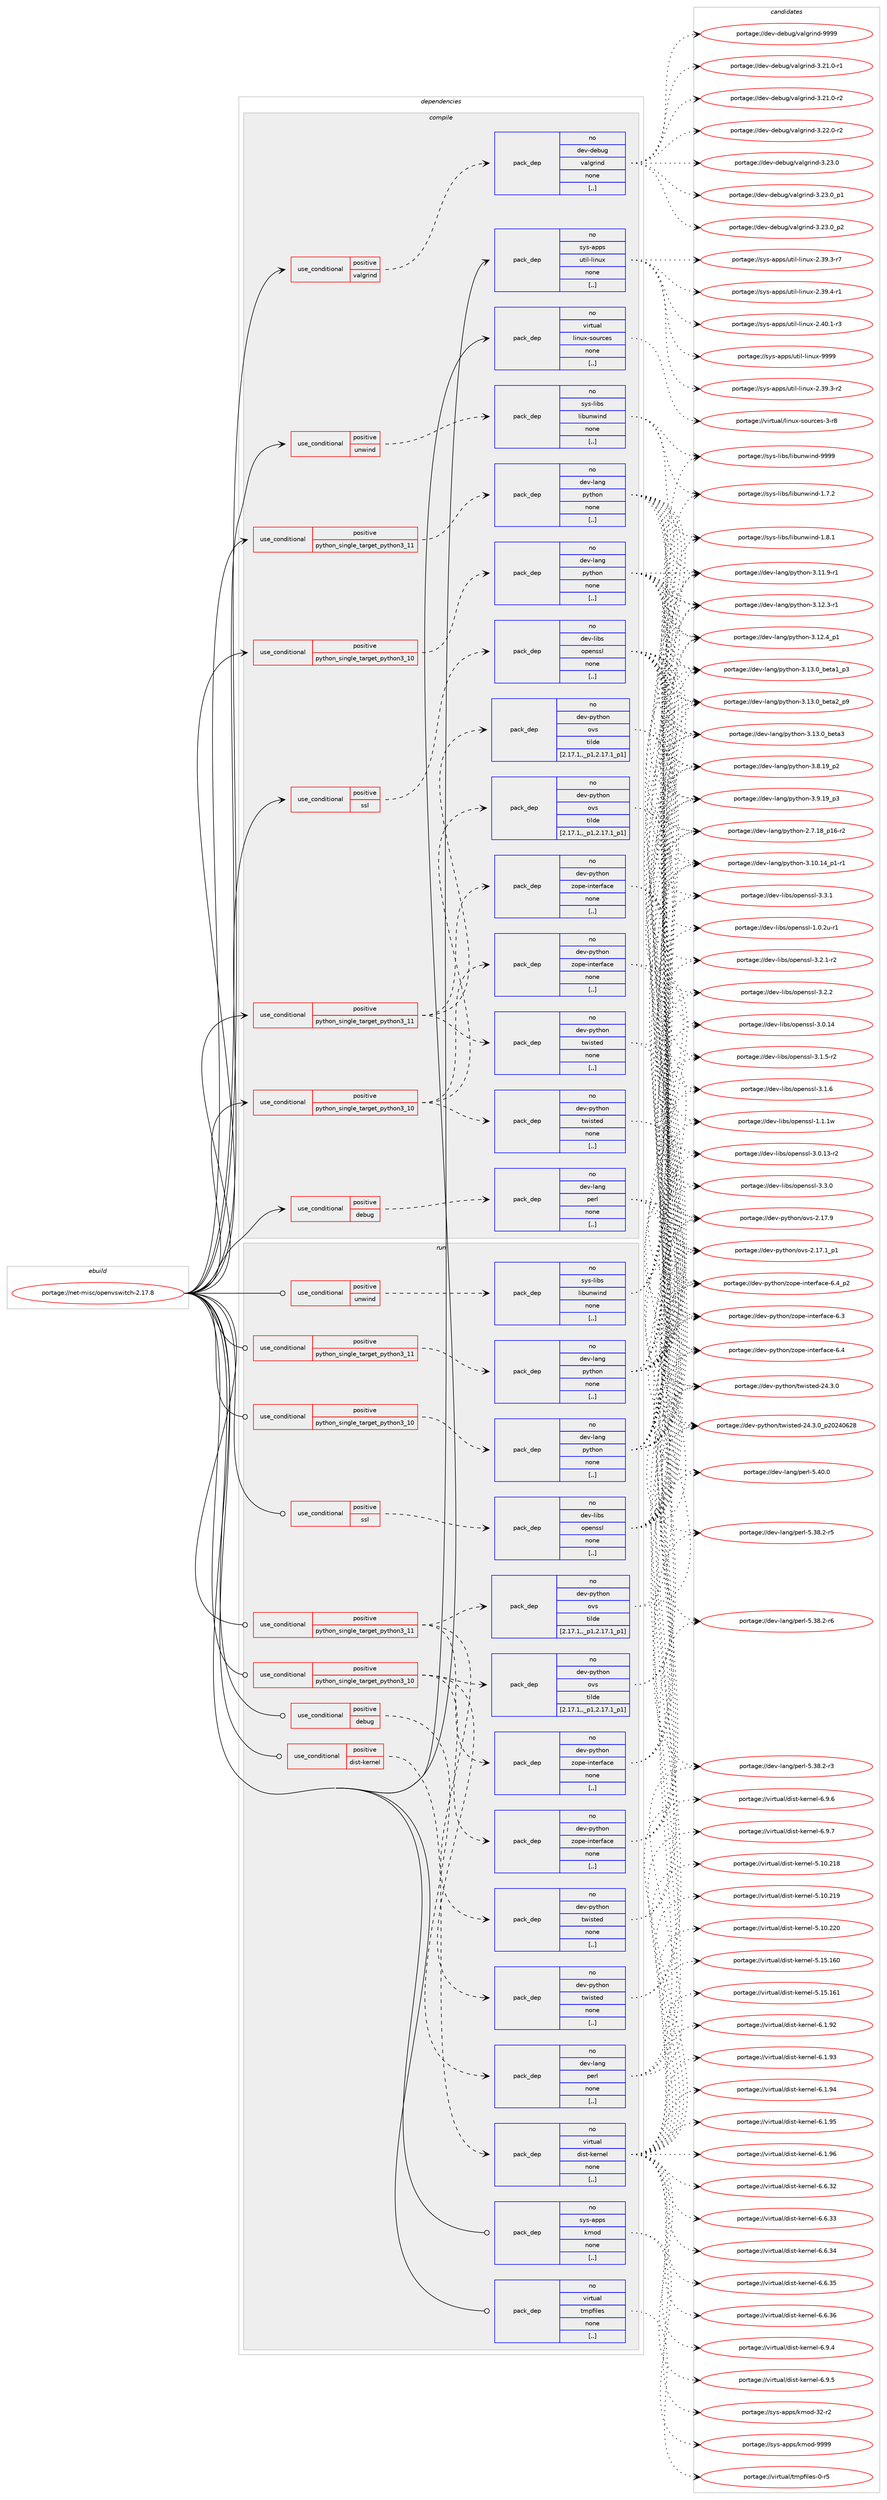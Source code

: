 digraph prolog {

# *************
# Graph options
# *************

newrank=true;
concentrate=true;
compound=true;
graph [rankdir=LR,fontname=Helvetica,fontsize=10,ranksep=1.5];#, ranksep=2.5, nodesep=0.2];
edge  [arrowhead=vee];
node  [fontname=Helvetica,fontsize=10];

# **********
# The ebuild
# **********

subgraph cluster_leftcol {
color=gray;
rank=same;
label=<<i>ebuild</i>>;
id [label="portage://net-misc/openvswitch-2.17.8", color=red, width=4, href="../net-misc/openvswitch-2.17.8.svg"];
}

# ****************
# The dependencies
# ****************

subgraph cluster_midcol {
color=gray;
label=<<i>dependencies</i>>;
subgraph cluster_compile {
fillcolor="#eeeeee";
style=filled;
label=<<i>compile</i>>;
subgraph cond96131 {
dependency365254 [label=<<TABLE BORDER="0" CELLBORDER="1" CELLSPACING="0" CELLPADDING="4"><TR><TD ROWSPAN="3" CELLPADDING="10">use_conditional</TD></TR><TR><TD>positive</TD></TR><TR><TD>debug</TD></TR></TABLE>>, shape=none, color=red];
subgraph pack266495 {
dependency365255 [label=<<TABLE BORDER="0" CELLBORDER="1" CELLSPACING="0" CELLPADDING="4" WIDTH="220"><TR><TD ROWSPAN="6" CELLPADDING="30">pack_dep</TD></TR><TR><TD WIDTH="110">no</TD></TR><TR><TD>dev-lang</TD></TR><TR><TD>perl</TD></TR><TR><TD>none</TD></TR><TR><TD>[,,]</TD></TR></TABLE>>, shape=none, color=blue];
}
dependency365254:e -> dependency365255:w [weight=20,style="dashed",arrowhead="vee"];
}
id:e -> dependency365254:w [weight=20,style="solid",arrowhead="vee"];
subgraph cond96132 {
dependency365256 [label=<<TABLE BORDER="0" CELLBORDER="1" CELLSPACING="0" CELLPADDING="4"><TR><TD ROWSPAN="3" CELLPADDING="10">use_conditional</TD></TR><TR><TD>positive</TD></TR><TR><TD>python_single_target_python3_10</TD></TR></TABLE>>, shape=none, color=red];
subgraph pack266496 {
dependency365257 [label=<<TABLE BORDER="0" CELLBORDER="1" CELLSPACING="0" CELLPADDING="4" WIDTH="220"><TR><TD ROWSPAN="6" CELLPADDING="30">pack_dep</TD></TR><TR><TD WIDTH="110">no</TD></TR><TR><TD>dev-lang</TD></TR><TR><TD>python</TD></TR><TR><TD>none</TD></TR><TR><TD>[,,]</TD></TR></TABLE>>, shape=none, color=blue];
}
dependency365256:e -> dependency365257:w [weight=20,style="dashed",arrowhead="vee"];
}
id:e -> dependency365256:w [weight=20,style="solid",arrowhead="vee"];
subgraph cond96133 {
dependency365258 [label=<<TABLE BORDER="0" CELLBORDER="1" CELLSPACING="0" CELLPADDING="4"><TR><TD ROWSPAN="3" CELLPADDING="10">use_conditional</TD></TR><TR><TD>positive</TD></TR><TR><TD>python_single_target_python3_10</TD></TR></TABLE>>, shape=none, color=red];
subgraph pack266497 {
dependency365259 [label=<<TABLE BORDER="0" CELLBORDER="1" CELLSPACING="0" CELLPADDING="4" WIDTH="220"><TR><TD ROWSPAN="6" CELLPADDING="30">pack_dep</TD></TR><TR><TD WIDTH="110">no</TD></TR><TR><TD>dev-python</TD></TR><TR><TD>ovs</TD></TR><TR><TD>tilde</TD></TR><TR><TD>[2.17.1,,_p1,2.17.1_p1]</TD></TR></TABLE>>, shape=none, color=blue];
}
dependency365258:e -> dependency365259:w [weight=20,style="dashed",arrowhead="vee"];
subgraph pack266498 {
dependency365260 [label=<<TABLE BORDER="0" CELLBORDER="1" CELLSPACING="0" CELLPADDING="4" WIDTH="220"><TR><TD ROWSPAN="6" CELLPADDING="30">pack_dep</TD></TR><TR><TD WIDTH="110">no</TD></TR><TR><TD>dev-python</TD></TR><TR><TD>twisted</TD></TR><TR><TD>none</TD></TR><TR><TD>[,,]</TD></TR></TABLE>>, shape=none, color=blue];
}
dependency365258:e -> dependency365260:w [weight=20,style="dashed",arrowhead="vee"];
subgraph pack266499 {
dependency365261 [label=<<TABLE BORDER="0" CELLBORDER="1" CELLSPACING="0" CELLPADDING="4" WIDTH="220"><TR><TD ROWSPAN="6" CELLPADDING="30">pack_dep</TD></TR><TR><TD WIDTH="110">no</TD></TR><TR><TD>dev-python</TD></TR><TR><TD>zope-interface</TD></TR><TR><TD>none</TD></TR><TR><TD>[,,]</TD></TR></TABLE>>, shape=none, color=blue];
}
dependency365258:e -> dependency365261:w [weight=20,style="dashed",arrowhead="vee"];
}
id:e -> dependency365258:w [weight=20,style="solid",arrowhead="vee"];
subgraph cond96134 {
dependency365262 [label=<<TABLE BORDER="0" CELLBORDER="1" CELLSPACING="0" CELLPADDING="4"><TR><TD ROWSPAN="3" CELLPADDING="10">use_conditional</TD></TR><TR><TD>positive</TD></TR><TR><TD>python_single_target_python3_11</TD></TR></TABLE>>, shape=none, color=red];
subgraph pack266500 {
dependency365263 [label=<<TABLE BORDER="0" CELLBORDER="1" CELLSPACING="0" CELLPADDING="4" WIDTH="220"><TR><TD ROWSPAN="6" CELLPADDING="30">pack_dep</TD></TR><TR><TD WIDTH="110">no</TD></TR><TR><TD>dev-lang</TD></TR><TR><TD>python</TD></TR><TR><TD>none</TD></TR><TR><TD>[,,]</TD></TR></TABLE>>, shape=none, color=blue];
}
dependency365262:e -> dependency365263:w [weight=20,style="dashed",arrowhead="vee"];
}
id:e -> dependency365262:w [weight=20,style="solid",arrowhead="vee"];
subgraph cond96135 {
dependency365264 [label=<<TABLE BORDER="0" CELLBORDER="1" CELLSPACING="0" CELLPADDING="4"><TR><TD ROWSPAN="3" CELLPADDING="10">use_conditional</TD></TR><TR><TD>positive</TD></TR><TR><TD>python_single_target_python3_11</TD></TR></TABLE>>, shape=none, color=red];
subgraph pack266501 {
dependency365265 [label=<<TABLE BORDER="0" CELLBORDER="1" CELLSPACING="0" CELLPADDING="4" WIDTH="220"><TR><TD ROWSPAN="6" CELLPADDING="30">pack_dep</TD></TR><TR><TD WIDTH="110">no</TD></TR><TR><TD>dev-python</TD></TR><TR><TD>ovs</TD></TR><TR><TD>tilde</TD></TR><TR><TD>[2.17.1,,_p1,2.17.1_p1]</TD></TR></TABLE>>, shape=none, color=blue];
}
dependency365264:e -> dependency365265:w [weight=20,style="dashed",arrowhead="vee"];
subgraph pack266502 {
dependency365266 [label=<<TABLE BORDER="0" CELLBORDER="1" CELLSPACING="0" CELLPADDING="4" WIDTH="220"><TR><TD ROWSPAN="6" CELLPADDING="30">pack_dep</TD></TR><TR><TD WIDTH="110">no</TD></TR><TR><TD>dev-python</TD></TR><TR><TD>twisted</TD></TR><TR><TD>none</TD></TR><TR><TD>[,,]</TD></TR></TABLE>>, shape=none, color=blue];
}
dependency365264:e -> dependency365266:w [weight=20,style="dashed",arrowhead="vee"];
subgraph pack266503 {
dependency365267 [label=<<TABLE BORDER="0" CELLBORDER="1" CELLSPACING="0" CELLPADDING="4" WIDTH="220"><TR><TD ROWSPAN="6" CELLPADDING="30">pack_dep</TD></TR><TR><TD WIDTH="110">no</TD></TR><TR><TD>dev-python</TD></TR><TR><TD>zope-interface</TD></TR><TR><TD>none</TD></TR><TR><TD>[,,]</TD></TR></TABLE>>, shape=none, color=blue];
}
dependency365264:e -> dependency365267:w [weight=20,style="dashed",arrowhead="vee"];
}
id:e -> dependency365264:w [weight=20,style="solid",arrowhead="vee"];
subgraph cond96136 {
dependency365268 [label=<<TABLE BORDER="0" CELLBORDER="1" CELLSPACING="0" CELLPADDING="4"><TR><TD ROWSPAN="3" CELLPADDING="10">use_conditional</TD></TR><TR><TD>positive</TD></TR><TR><TD>ssl</TD></TR></TABLE>>, shape=none, color=red];
subgraph pack266504 {
dependency365269 [label=<<TABLE BORDER="0" CELLBORDER="1" CELLSPACING="0" CELLPADDING="4" WIDTH="220"><TR><TD ROWSPAN="6" CELLPADDING="30">pack_dep</TD></TR><TR><TD WIDTH="110">no</TD></TR><TR><TD>dev-libs</TD></TR><TR><TD>openssl</TD></TR><TR><TD>none</TD></TR><TR><TD>[,,]</TD></TR></TABLE>>, shape=none, color=blue];
}
dependency365268:e -> dependency365269:w [weight=20,style="dashed",arrowhead="vee"];
}
id:e -> dependency365268:w [weight=20,style="solid",arrowhead="vee"];
subgraph cond96137 {
dependency365270 [label=<<TABLE BORDER="0" CELLBORDER="1" CELLSPACING="0" CELLPADDING="4"><TR><TD ROWSPAN="3" CELLPADDING="10">use_conditional</TD></TR><TR><TD>positive</TD></TR><TR><TD>unwind</TD></TR></TABLE>>, shape=none, color=red];
subgraph pack266505 {
dependency365271 [label=<<TABLE BORDER="0" CELLBORDER="1" CELLSPACING="0" CELLPADDING="4" WIDTH="220"><TR><TD ROWSPAN="6" CELLPADDING="30">pack_dep</TD></TR><TR><TD WIDTH="110">no</TD></TR><TR><TD>sys-libs</TD></TR><TR><TD>libunwind</TD></TR><TR><TD>none</TD></TR><TR><TD>[,,]</TD></TR></TABLE>>, shape=none, color=blue];
}
dependency365270:e -> dependency365271:w [weight=20,style="dashed",arrowhead="vee"];
}
id:e -> dependency365270:w [weight=20,style="solid",arrowhead="vee"];
subgraph cond96138 {
dependency365272 [label=<<TABLE BORDER="0" CELLBORDER="1" CELLSPACING="0" CELLPADDING="4"><TR><TD ROWSPAN="3" CELLPADDING="10">use_conditional</TD></TR><TR><TD>positive</TD></TR><TR><TD>valgrind</TD></TR></TABLE>>, shape=none, color=red];
subgraph pack266506 {
dependency365273 [label=<<TABLE BORDER="0" CELLBORDER="1" CELLSPACING="0" CELLPADDING="4" WIDTH="220"><TR><TD ROWSPAN="6" CELLPADDING="30">pack_dep</TD></TR><TR><TD WIDTH="110">no</TD></TR><TR><TD>dev-debug</TD></TR><TR><TD>valgrind</TD></TR><TR><TD>none</TD></TR><TR><TD>[,,]</TD></TR></TABLE>>, shape=none, color=blue];
}
dependency365272:e -> dependency365273:w [weight=20,style="dashed",arrowhead="vee"];
}
id:e -> dependency365272:w [weight=20,style="solid",arrowhead="vee"];
subgraph pack266507 {
dependency365274 [label=<<TABLE BORDER="0" CELLBORDER="1" CELLSPACING="0" CELLPADDING="4" WIDTH="220"><TR><TD ROWSPAN="6" CELLPADDING="30">pack_dep</TD></TR><TR><TD WIDTH="110">no</TD></TR><TR><TD>sys-apps</TD></TR><TR><TD>util-linux</TD></TR><TR><TD>none</TD></TR><TR><TD>[,,]</TD></TR></TABLE>>, shape=none, color=blue];
}
id:e -> dependency365274:w [weight=20,style="solid",arrowhead="vee"];
subgraph pack266508 {
dependency365275 [label=<<TABLE BORDER="0" CELLBORDER="1" CELLSPACING="0" CELLPADDING="4" WIDTH="220"><TR><TD ROWSPAN="6" CELLPADDING="30">pack_dep</TD></TR><TR><TD WIDTH="110">no</TD></TR><TR><TD>virtual</TD></TR><TR><TD>linux-sources</TD></TR><TR><TD>none</TD></TR><TR><TD>[,,]</TD></TR></TABLE>>, shape=none, color=blue];
}
id:e -> dependency365275:w [weight=20,style="solid",arrowhead="vee"];
}
subgraph cluster_compileandrun {
fillcolor="#eeeeee";
style=filled;
label=<<i>compile and run</i>>;
}
subgraph cluster_run {
fillcolor="#eeeeee";
style=filled;
label=<<i>run</i>>;
subgraph cond96139 {
dependency365276 [label=<<TABLE BORDER="0" CELLBORDER="1" CELLSPACING="0" CELLPADDING="4"><TR><TD ROWSPAN="3" CELLPADDING="10">use_conditional</TD></TR><TR><TD>positive</TD></TR><TR><TD>debug</TD></TR></TABLE>>, shape=none, color=red];
subgraph pack266509 {
dependency365277 [label=<<TABLE BORDER="0" CELLBORDER="1" CELLSPACING="0" CELLPADDING="4" WIDTH="220"><TR><TD ROWSPAN="6" CELLPADDING="30">pack_dep</TD></TR><TR><TD WIDTH="110">no</TD></TR><TR><TD>dev-lang</TD></TR><TR><TD>perl</TD></TR><TR><TD>none</TD></TR><TR><TD>[,,]</TD></TR></TABLE>>, shape=none, color=blue];
}
dependency365276:e -> dependency365277:w [weight=20,style="dashed",arrowhead="vee"];
}
id:e -> dependency365276:w [weight=20,style="solid",arrowhead="odot"];
subgraph cond96140 {
dependency365278 [label=<<TABLE BORDER="0" CELLBORDER="1" CELLSPACING="0" CELLPADDING="4"><TR><TD ROWSPAN="3" CELLPADDING="10">use_conditional</TD></TR><TR><TD>positive</TD></TR><TR><TD>dist-kernel</TD></TR></TABLE>>, shape=none, color=red];
subgraph pack266510 {
dependency365279 [label=<<TABLE BORDER="0" CELLBORDER="1" CELLSPACING="0" CELLPADDING="4" WIDTH="220"><TR><TD ROWSPAN="6" CELLPADDING="30">pack_dep</TD></TR><TR><TD WIDTH="110">no</TD></TR><TR><TD>virtual</TD></TR><TR><TD>dist-kernel</TD></TR><TR><TD>none</TD></TR><TR><TD>[,,]</TD></TR></TABLE>>, shape=none, color=blue];
}
dependency365278:e -> dependency365279:w [weight=20,style="dashed",arrowhead="vee"];
}
id:e -> dependency365278:w [weight=20,style="solid",arrowhead="odot"];
subgraph cond96141 {
dependency365280 [label=<<TABLE BORDER="0" CELLBORDER="1" CELLSPACING="0" CELLPADDING="4"><TR><TD ROWSPAN="3" CELLPADDING="10">use_conditional</TD></TR><TR><TD>positive</TD></TR><TR><TD>python_single_target_python3_10</TD></TR></TABLE>>, shape=none, color=red];
subgraph pack266511 {
dependency365281 [label=<<TABLE BORDER="0" CELLBORDER="1" CELLSPACING="0" CELLPADDING="4" WIDTH="220"><TR><TD ROWSPAN="6" CELLPADDING="30">pack_dep</TD></TR><TR><TD WIDTH="110">no</TD></TR><TR><TD>dev-lang</TD></TR><TR><TD>python</TD></TR><TR><TD>none</TD></TR><TR><TD>[,,]</TD></TR></TABLE>>, shape=none, color=blue];
}
dependency365280:e -> dependency365281:w [weight=20,style="dashed",arrowhead="vee"];
}
id:e -> dependency365280:w [weight=20,style="solid",arrowhead="odot"];
subgraph cond96142 {
dependency365282 [label=<<TABLE BORDER="0" CELLBORDER="1" CELLSPACING="0" CELLPADDING="4"><TR><TD ROWSPAN="3" CELLPADDING="10">use_conditional</TD></TR><TR><TD>positive</TD></TR><TR><TD>python_single_target_python3_10</TD></TR></TABLE>>, shape=none, color=red];
subgraph pack266512 {
dependency365283 [label=<<TABLE BORDER="0" CELLBORDER="1" CELLSPACING="0" CELLPADDING="4" WIDTH="220"><TR><TD ROWSPAN="6" CELLPADDING="30">pack_dep</TD></TR><TR><TD WIDTH="110">no</TD></TR><TR><TD>dev-python</TD></TR><TR><TD>ovs</TD></TR><TR><TD>tilde</TD></TR><TR><TD>[2.17.1,,_p1,2.17.1_p1]</TD></TR></TABLE>>, shape=none, color=blue];
}
dependency365282:e -> dependency365283:w [weight=20,style="dashed",arrowhead="vee"];
subgraph pack266513 {
dependency365284 [label=<<TABLE BORDER="0" CELLBORDER="1" CELLSPACING="0" CELLPADDING="4" WIDTH="220"><TR><TD ROWSPAN="6" CELLPADDING="30">pack_dep</TD></TR><TR><TD WIDTH="110">no</TD></TR><TR><TD>dev-python</TD></TR><TR><TD>twisted</TD></TR><TR><TD>none</TD></TR><TR><TD>[,,]</TD></TR></TABLE>>, shape=none, color=blue];
}
dependency365282:e -> dependency365284:w [weight=20,style="dashed",arrowhead="vee"];
subgraph pack266514 {
dependency365285 [label=<<TABLE BORDER="0" CELLBORDER="1" CELLSPACING="0" CELLPADDING="4" WIDTH="220"><TR><TD ROWSPAN="6" CELLPADDING="30">pack_dep</TD></TR><TR><TD WIDTH="110">no</TD></TR><TR><TD>dev-python</TD></TR><TR><TD>zope-interface</TD></TR><TR><TD>none</TD></TR><TR><TD>[,,]</TD></TR></TABLE>>, shape=none, color=blue];
}
dependency365282:e -> dependency365285:w [weight=20,style="dashed",arrowhead="vee"];
}
id:e -> dependency365282:w [weight=20,style="solid",arrowhead="odot"];
subgraph cond96143 {
dependency365286 [label=<<TABLE BORDER="0" CELLBORDER="1" CELLSPACING="0" CELLPADDING="4"><TR><TD ROWSPAN="3" CELLPADDING="10">use_conditional</TD></TR><TR><TD>positive</TD></TR><TR><TD>python_single_target_python3_11</TD></TR></TABLE>>, shape=none, color=red];
subgraph pack266515 {
dependency365287 [label=<<TABLE BORDER="0" CELLBORDER="1" CELLSPACING="0" CELLPADDING="4" WIDTH="220"><TR><TD ROWSPAN="6" CELLPADDING="30">pack_dep</TD></TR><TR><TD WIDTH="110">no</TD></TR><TR><TD>dev-lang</TD></TR><TR><TD>python</TD></TR><TR><TD>none</TD></TR><TR><TD>[,,]</TD></TR></TABLE>>, shape=none, color=blue];
}
dependency365286:e -> dependency365287:w [weight=20,style="dashed",arrowhead="vee"];
}
id:e -> dependency365286:w [weight=20,style="solid",arrowhead="odot"];
subgraph cond96144 {
dependency365288 [label=<<TABLE BORDER="0" CELLBORDER="1" CELLSPACING="0" CELLPADDING="4"><TR><TD ROWSPAN="3" CELLPADDING="10">use_conditional</TD></TR><TR><TD>positive</TD></TR><TR><TD>python_single_target_python3_11</TD></TR></TABLE>>, shape=none, color=red];
subgraph pack266516 {
dependency365289 [label=<<TABLE BORDER="0" CELLBORDER="1" CELLSPACING="0" CELLPADDING="4" WIDTH="220"><TR><TD ROWSPAN="6" CELLPADDING="30">pack_dep</TD></TR><TR><TD WIDTH="110">no</TD></TR><TR><TD>dev-python</TD></TR><TR><TD>ovs</TD></TR><TR><TD>tilde</TD></TR><TR><TD>[2.17.1,,_p1,2.17.1_p1]</TD></TR></TABLE>>, shape=none, color=blue];
}
dependency365288:e -> dependency365289:w [weight=20,style="dashed",arrowhead="vee"];
subgraph pack266517 {
dependency365290 [label=<<TABLE BORDER="0" CELLBORDER="1" CELLSPACING="0" CELLPADDING="4" WIDTH="220"><TR><TD ROWSPAN="6" CELLPADDING="30">pack_dep</TD></TR><TR><TD WIDTH="110">no</TD></TR><TR><TD>dev-python</TD></TR><TR><TD>twisted</TD></TR><TR><TD>none</TD></TR><TR><TD>[,,]</TD></TR></TABLE>>, shape=none, color=blue];
}
dependency365288:e -> dependency365290:w [weight=20,style="dashed",arrowhead="vee"];
subgraph pack266518 {
dependency365291 [label=<<TABLE BORDER="0" CELLBORDER="1" CELLSPACING="0" CELLPADDING="4" WIDTH="220"><TR><TD ROWSPAN="6" CELLPADDING="30">pack_dep</TD></TR><TR><TD WIDTH="110">no</TD></TR><TR><TD>dev-python</TD></TR><TR><TD>zope-interface</TD></TR><TR><TD>none</TD></TR><TR><TD>[,,]</TD></TR></TABLE>>, shape=none, color=blue];
}
dependency365288:e -> dependency365291:w [weight=20,style="dashed",arrowhead="vee"];
}
id:e -> dependency365288:w [weight=20,style="solid",arrowhead="odot"];
subgraph cond96145 {
dependency365292 [label=<<TABLE BORDER="0" CELLBORDER="1" CELLSPACING="0" CELLPADDING="4"><TR><TD ROWSPAN="3" CELLPADDING="10">use_conditional</TD></TR><TR><TD>positive</TD></TR><TR><TD>ssl</TD></TR></TABLE>>, shape=none, color=red];
subgraph pack266519 {
dependency365293 [label=<<TABLE BORDER="0" CELLBORDER="1" CELLSPACING="0" CELLPADDING="4" WIDTH="220"><TR><TD ROWSPAN="6" CELLPADDING="30">pack_dep</TD></TR><TR><TD WIDTH="110">no</TD></TR><TR><TD>dev-libs</TD></TR><TR><TD>openssl</TD></TR><TR><TD>none</TD></TR><TR><TD>[,,]</TD></TR></TABLE>>, shape=none, color=blue];
}
dependency365292:e -> dependency365293:w [weight=20,style="dashed",arrowhead="vee"];
}
id:e -> dependency365292:w [weight=20,style="solid",arrowhead="odot"];
subgraph cond96146 {
dependency365294 [label=<<TABLE BORDER="0" CELLBORDER="1" CELLSPACING="0" CELLPADDING="4"><TR><TD ROWSPAN="3" CELLPADDING="10">use_conditional</TD></TR><TR><TD>positive</TD></TR><TR><TD>unwind</TD></TR></TABLE>>, shape=none, color=red];
subgraph pack266520 {
dependency365295 [label=<<TABLE BORDER="0" CELLBORDER="1" CELLSPACING="0" CELLPADDING="4" WIDTH="220"><TR><TD ROWSPAN="6" CELLPADDING="30">pack_dep</TD></TR><TR><TD WIDTH="110">no</TD></TR><TR><TD>sys-libs</TD></TR><TR><TD>libunwind</TD></TR><TR><TD>none</TD></TR><TR><TD>[,,]</TD></TR></TABLE>>, shape=none, color=blue];
}
dependency365294:e -> dependency365295:w [weight=20,style="dashed",arrowhead="vee"];
}
id:e -> dependency365294:w [weight=20,style="solid",arrowhead="odot"];
subgraph pack266521 {
dependency365296 [label=<<TABLE BORDER="0" CELLBORDER="1" CELLSPACING="0" CELLPADDING="4" WIDTH="220"><TR><TD ROWSPAN="6" CELLPADDING="30">pack_dep</TD></TR><TR><TD WIDTH="110">no</TD></TR><TR><TD>sys-apps</TD></TR><TR><TD>kmod</TD></TR><TR><TD>none</TD></TR><TR><TD>[,,]</TD></TR></TABLE>>, shape=none, color=blue];
}
id:e -> dependency365296:w [weight=20,style="solid",arrowhead="odot"];
subgraph pack266522 {
dependency365297 [label=<<TABLE BORDER="0" CELLBORDER="1" CELLSPACING="0" CELLPADDING="4" WIDTH="220"><TR><TD ROWSPAN="6" CELLPADDING="30">pack_dep</TD></TR><TR><TD WIDTH="110">no</TD></TR><TR><TD>virtual</TD></TR><TR><TD>tmpfiles</TD></TR><TR><TD>none</TD></TR><TR><TD>[,,]</TD></TR></TABLE>>, shape=none, color=blue];
}
id:e -> dependency365297:w [weight=20,style="solid",arrowhead="odot"];
}
}

# **************
# The candidates
# **************

subgraph cluster_choices {
rank=same;
color=gray;
label=<<i>candidates</i>>;

subgraph choice266495 {
color=black;
nodesep=1;
choice100101118451089711010347112101114108455346515646504511451 [label="portage://dev-lang/perl-5.38.2-r3", color=red, width=4,href="../dev-lang/perl-5.38.2-r3.svg"];
choice100101118451089711010347112101114108455346515646504511453 [label="portage://dev-lang/perl-5.38.2-r5", color=red, width=4,href="../dev-lang/perl-5.38.2-r5.svg"];
choice100101118451089711010347112101114108455346515646504511454 [label="portage://dev-lang/perl-5.38.2-r6", color=red, width=4,href="../dev-lang/perl-5.38.2-r6.svg"];
choice10010111845108971101034711210111410845534652484648 [label="portage://dev-lang/perl-5.40.0", color=red, width=4,href="../dev-lang/perl-5.40.0.svg"];
dependency365255:e -> choice100101118451089711010347112101114108455346515646504511451:w [style=dotted,weight="100"];
dependency365255:e -> choice100101118451089711010347112101114108455346515646504511453:w [style=dotted,weight="100"];
dependency365255:e -> choice100101118451089711010347112101114108455346515646504511454:w [style=dotted,weight="100"];
dependency365255:e -> choice10010111845108971101034711210111410845534652484648:w [style=dotted,weight="100"];
}
subgraph choice266496 {
color=black;
nodesep=1;
choice100101118451089711010347112121116104111110455046554649569511249544511450 [label="portage://dev-lang/python-2.7.18_p16-r2", color=red, width=4,href="../dev-lang/python-2.7.18_p16-r2.svg"];
choice100101118451089711010347112121116104111110455146494846495295112494511449 [label="portage://dev-lang/python-3.10.14_p1-r1", color=red, width=4,href="../dev-lang/python-3.10.14_p1-r1.svg"];
choice100101118451089711010347112121116104111110455146494946574511449 [label="portage://dev-lang/python-3.11.9-r1", color=red, width=4,href="../dev-lang/python-3.11.9-r1.svg"];
choice100101118451089711010347112121116104111110455146495046514511449 [label="portage://dev-lang/python-3.12.3-r1", color=red, width=4,href="../dev-lang/python-3.12.3-r1.svg"];
choice100101118451089711010347112121116104111110455146495046529511249 [label="portage://dev-lang/python-3.12.4_p1", color=red, width=4,href="../dev-lang/python-3.12.4_p1.svg"];
choice10010111845108971101034711212111610411111045514649514648959810111697499511251 [label="portage://dev-lang/python-3.13.0_beta1_p3", color=red, width=4,href="../dev-lang/python-3.13.0_beta1_p3.svg"];
choice10010111845108971101034711212111610411111045514649514648959810111697509511257 [label="portage://dev-lang/python-3.13.0_beta2_p9", color=red, width=4,href="../dev-lang/python-3.13.0_beta2_p9.svg"];
choice1001011184510897110103471121211161041111104551464951464895981011169751 [label="portage://dev-lang/python-3.13.0_beta3", color=red, width=4,href="../dev-lang/python-3.13.0_beta3.svg"];
choice100101118451089711010347112121116104111110455146564649579511250 [label="portage://dev-lang/python-3.8.19_p2", color=red, width=4,href="../dev-lang/python-3.8.19_p2.svg"];
choice100101118451089711010347112121116104111110455146574649579511251 [label="portage://dev-lang/python-3.9.19_p3", color=red, width=4,href="../dev-lang/python-3.9.19_p3.svg"];
dependency365257:e -> choice100101118451089711010347112121116104111110455046554649569511249544511450:w [style=dotted,weight="100"];
dependency365257:e -> choice100101118451089711010347112121116104111110455146494846495295112494511449:w [style=dotted,weight="100"];
dependency365257:e -> choice100101118451089711010347112121116104111110455146494946574511449:w [style=dotted,weight="100"];
dependency365257:e -> choice100101118451089711010347112121116104111110455146495046514511449:w [style=dotted,weight="100"];
dependency365257:e -> choice100101118451089711010347112121116104111110455146495046529511249:w [style=dotted,weight="100"];
dependency365257:e -> choice10010111845108971101034711212111610411111045514649514648959810111697499511251:w [style=dotted,weight="100"];
dependency365257:e -> choice10010111845108971101034711212111610411111045514649514648959810111697509511257:w [style=dotted,weight="100"];
dependency365257:e -> choice1001011184510897110103471121211161041111104551464951464895981011169751:w [style=dotted,weight="100"];
dependency365257:e -> choice100101118451089711010347112121116104111110455146564649579511250:w [style=dotted,weight="100"];
dependency365257:e -> choice100101118451089711010347112121116104111110455146574649579511251:w [style=dotted,weight="100"];
}
subgraph choice266497 {
color=black;
nodesep=1;
choice1001011184511212111610411111047111118115455046495546499511249 [label="portage://dev-python/ovs-2.17.1_p1", color=red, width=4,href="../dev-python/ovs-2.17.1_p1.svg"];
choice100101118451121211161041111104711111811545504649554657 [label="portage://dev-python/ovs-2.17.9", color=red, width=4,href="../dev-python/ovs-2.17.9.svg"];
dependency365259:e -> choice1001011184511212111610411111047111118115455046495546499511249:w [style=dotted,weight="100"];
dependency365259:e -> choice100101118451121211161041111104711111811545504649554657:w [style=dotted,weight="100"];
}
subgraph choice266498 {
color=black;
nodesep=1;
choice100101118451121211161041111104711611910511511610110045505246514648 [label="portage://dev-python/twisted-24.3.0", color=red, width=4,href="../dev-python/twisted-24.3.0.svg"];
choice100101118451121211161041111104711611910511511610110045505246514648951125048505248545056 [label="portage://dev-python/twisted-24.3.0_p20240628", color=red, width=4,href="../dev-python/twisted-24.3.0_p20240628.svg"];
dependency365260:e -> choice100101118451121211161041111104711611910511511610110045505246514648:w [style=dotted,weight="100"];
dependency365260:e -> choice100101118451121211161041111104711611910511511610110045505246514648951125048505248545056:w [style=dotted,weight="100"];
}
subgraph choice266499 {
color=black;
nodesep=1;
choice100101118451121211161041111104712211111210145105110116101114102979910145544651 [label="portage://dev-python/zope-interface-6.3", color=red, width=4,href="../dev-python/zope-interface-6.3.svg"];
choice100101118451121211161041111104712211111210145105110116101114102979910145544652 [label="portage://dev-python/zope-interface-6.4", color=red, width=4,href="../dev-python/zope-interface-6.4.svg"];
choice1001011184511212111610411111047122111112101451051101161011141029799101455446529511250 [label="portage://dev-python/zope-interface-6.4_p2", color=red, width=4,href="../dev-python/zope-interface-6.4_p2.svg"];
dependency365261:e -> choice100101118451121211161041111104712211111210145105110116101114102979910145544651:w [style=dotted,weight="100"];
dependency365261:e -> choice100101118451121211161041111104712211111210145105110116101114102979910145544652:w [style=dotted,weight="100"];
dependency365261:e -> choice1001011184511212111610411111047122111112101451051101161011141029799101455446529511250:w [style=dotted,weight="100"];
}
subgraph choice266500 {
color=black;
nodesep=1;
choice100101118451089711010347112121116104111110455046554649569511249544511450 [label="portage://dev-lang/python-2.7.18_p16-r2", color=red, width=4,href="../dev-lang/python-2.7.18_p16-r2.svg"];
choice100101118451089711010347112121116104111110455146494846495295112494511449 [label="portage://dev-lang/python-3.10.14_p1-r1", color=red, width=4,href="../dev-lang/python-3.10.14_p1-r1.svg"];
choice100101118451089711010347112121116104111110455146494946574511449 [label="portage://dev-lang/python-3.11.9-r1", color=red, width=4,href="../dev-lang/python-3.11.9-r1.svg"];
choice100101118451089711010347112121116104111110455146495046514511449 [label="portage://dev-lang/python-3.12.3-r1", color=red, width=4,href="../dev-lang/python-3.12.3-r1.svg"];
choice100101118451089711010347112121116104111110455146495046529511249 [label="portage://dev-lang/python-3.12.4_p1", color=red, width=4,href="../dev-lang/python-3.12.4_p1.svg"];
choice10010111845108971101034711212111610411111045514649514648959810111697499511251 [label="portage://dev-lang/python-3.13.0_beta1_p3", color=red, width=4,href="../dev-lang/python-3.13.0_beta1_p3.svg"];
choice10010111845108971101034711212111610411111045514649514648959810111697509511257 [label="portage://dev-lang/python-3.13.0_beta2_p9", color=red, width=4,href="../dev-lang/python-3.13.0_beta2_p9.svg"];
choice1001011184510897110103471121211161041111104551464951464895981011169751 [label="portage://dev-lang/python-3.13.0_beta3", color=red, width=4,href="../dev-lang/python-3.13.0_beta3.svg"];
choice100101118451089711010347112121116104111110455146564649579511250 [label="portage://dev-lang/python-3.8.19_p2", color=red, width=4,href="../dev-lang/python-3.8.19_p2.svg"];
choice100101118451089711010347112121116104111110455146574649579511251 [label="portage://dev-lang/python-3.9.19_p3", color=red, width=4,href="../dev-lang/python-3.9.19_p3.svg"];
dependency365263:e -> choice100101118451089711010347112121116104111110455046554649569511249544511450:w [style=dotted,weight="100"];
dependency365263:e -> choice100101118451089711010347112121116104111110455146494846495295112494511449:w [style=dotted,weight="100"];
dependency365263:e -> choice100101118451089711010347112121116104111110455146494946574511449:w [style=dotted,weight="100"];
dependency365263:e -> choice100101118451089711010347112121116104111110455146495046514511449:w [style=dotted,weight="100"];
dependency365263:e -> choice100101118451089711010347112121116104111110455146495046529511249:w [style=dotted,weight="100"];
dependency365263:e -> choice10010111845108971101034711212111610411111045514649514648959810111697499511251:w [style=dotted,weight="100"];
dependency365263:e -> choice10010111845108971101034711212111610411111045514649514648959810111697509511257:w [style=dotted,weight="100"];
dependency365263:e -> choice1001011184510897110103471121211161041111104551464951464895981011169751:w [style=dotted,weight="100"];
dependency365263:e -> choice100101118451089711010347112121116104111110455146564649579511250:w [style=dotted,weight="100"];
dependency365263:e -> choice100101118451089711010347112121116104111110455146574649579511251:w [style=dotted,weight="100"];
}
subgraph choice266501 {
color=black;
nodesep=1;
choice1001011184511212111610411111047111118115455046495546499511249 [label="portage://dev-python/ovs-2.17.1_p1", color=red, width=4,href="../dev-python/ovs-2.17.1_p1.svg"];
choice100101118451121211161041111104711111811545504649554657 [label="portage://dev-python/ovs-2.17.9", color=red, width=4,href="../dev-python/ovs-2.17.9.svg"];
dependency365265:e -> choice1001011184511212111610411111047111118115455046495546499511249:w [style=dotted,weight="100"];
dependency365265:e -> choice100101118451121211161041111104711111811545504649554657:w [style=dotted,weight="100"];
}
subgraph choice266502 {
color=black;
nodesep=1;
choice100101118451121211161041111104711611910511511610110045505246514648 [label="portage://dev-python/twisted-24.3.0", color=red, width=4,href="../dev-python/twisted-24.3.0.svg"];
choice100101118451121211161041111104711611910511511610110045505246514648951125048505248545056 [label="portage://dev-python/twisted-24.3.0_p20240628", color=red, width=4,href="../dev-python/twisted-24.3.0_p20240628.svg"];
dependency365266:e -> choice100101118451121211161041111104711611910511511610110045505246514648:w [style=dotted,weight="100"];
dependency365266:e -> choice100101118451121211161041111104711611910511511610110045505246514648951125048505248545056:w [style=dotted,weight="100"];
}
subgraph choice266503 {
color=black;
nodesep=1;
choice100101118451121211161041111104712211111210145105110116101114102979910145544651 [label="portage://dev-python/zope-interface-6.3", color=red, width=4,href="../dev-python/zope-interface-6.3.svg"];
choice100101118451121211161041111104712211111210145105110116101114102979910145544652 [label="portage://dev-python/zope-interface-6.4", color=red, width=4,href="../dev-python/zope-interface-6.4.svg"];
choice1001011184511212111610411111047122111112101451051101161011141029799101455446529511250 [label="portage://dev-python/zope-interface-6.4_p2", color=red, width=4,href="../dev-python/zope-interface-6.4_p2.svg"];
dependency365267:e -> choice100101118451121211161041111104712211111210145105110116101114102979910145544651:w [style=dotted,weight="100"];
dependency365267:e -> choice100101118451121211161041111104712211111210145105110116101114102979910145544652:w [style=dotted,weight="100"];
dependency365267:e -> choice1001011184511212111610411111047122111112101451051101161011141029799101455446529511250:w [style=dotted,weight="100"];
}
subgraph choice266504 {
color=black;
nodesep=1;
choice1001011184510810598115471111121011101151151084549464846501174511449 [label="portage://dev-libs/openssl-1.0.2u-r1", color=red, width=4,href="../dev-libs/openssl-1.0.2u-r1.svg"];
choice100101118451081059811547111112101110115115108454946494649119 [label="portage://dev-libs/openssl-1.1.1w", color=red, width=4,href="../dev-libs/openssl-1.1.1w.svg"];
choice100101118451081059811547111112101110115115108455146484649514511450 [label="portage://dev-libs/openssl-3.0.13-r2", color=red, width=4,href="../dev-libs/openssl-3.0.13-r2.svg"];
choice10010111845108105981154711111210111011511510845514648464952 [label="portage://dev-libs/openssl-3.0.14", color=red, width=4,href="../dev-libs/openssl-3.0.14.svg"];
choice1001011184510810598115471111121011101151151084551464946534511450 [label="portage://dev-libs/openssl-3.1.5-r2", color=red, width=4,href="../dev-libs/openssl-3.1.5-r2.svg"];
choice100101118451081059811547111112101110115115108455146494654 [label="portage://dev-libs/openssl-3.1.6", color=red, width=4,href="../dev-libs/openssl-3.1.6.svg"];
choice1001011184510810598115471111121011101151151084551465046494511450 [label="portage://dev-libs/openssl-3.2.1-r2", color=red, width=4,href="../dev-libs/openssl-3.2.1-r2.svg"];
choice100101118451081059811547111112101110115115108455146504650 [label="portage://dev-libs/openssl-3.2.2", color=red, width=4,href="../dev-libs/openssl-3.2.2.svg"];
choice100101118451081059811547111112101110115115108455146514648 [label="portage://dev-libs/openssl-3.3.0", color=red, width=4,href="../dev-libs/openssl-3.3.0.svg"];
choice100101118451081059811547111112101110115115108455146514649 [label="portage://dev-libs/openssl-3.3.1", color=red, width=4,href="../dev-libs/openssl-3.3.1.svg"];
dependency365269:e -> choice1001011184510810598115471111121011101151151084549464846501174511449:w [style=dotted,weight="100"];
dependency365269:e -> choice100101118451081059811547111112101110115115108454946494649119:w [style=dotted,weight="100"];
dependency365269:e -> choice100101118451081059811547111112101110115115108455146484649514511450:w [style=dotted,weight="100"];
dependency365269:e -> choice10010111845108105981154711111210111011511510845514648464952:w [style=dotted,weight="100"];
dependency365269:e -> choice1001011184510810598115471111121011101151151084551464946534511450:w [style=dotted,weight="100"];
dependency365269:e -> choice100101118451081059811547111112101110115115108455146494654:w [style=dotted,weight="100"];
dependency365269:e -> choice1001011184510810598115471111121011101151151084551465046494511450:w [style=dotted,weight="100"];
dependency365269:e -> choice100101118451081059811547111112101110115115108455146504650:w [style=dotted,weight="100"];
dependency365269:e -> choice100101118451081059811547111112101110115115108455146514648:w [style=dotted,weight="100"];
dependency365269:e -> choice100101118451081059811547111112101110115115108455146514649:w [style=dotted,weight="100"];
}
subgraph choice266505 {
color=black;
nodesep=1;
choice11512111545108105981154710810598117110119105110100454946554650 [label="portage://sys-libs/libunwind-1.7.2", color=red, width=4,href="../sys-libs/libunwind-1.7.2.svg"];
choice11512111545108105981154710810598117110119105110100454946564649 [label="portage://sys-libs/libunwind-1.8.1", color=red, width=4,href="../sys-libs/libunwind-1.8.1.svg"];
choice115121115451081059811547108105981171101191051101004557575757 [label="portage://sys-libs/libunwind-9999", color=red, width=4,href="../sys-libs/libunwind-9999.svg"];
dependency365271:e -> choice11512111545108105981154710810598117110119105110100454946554650:w [style=dotted,weight="100"];
dependency365271:e -> choice11512111545108105981154710810598117110119105110100454946564649:w [style=dotted,weight="100"];
dependency365271:e -> choice115121115451081059811547108105981171101191051101004557575757:w [style=dotted,weight="100"];
}
subgraph choice266506 {
color=black;
nodesep=1;
choice10010111845100101981171034711897108103114105110100455146504946484511449 [label="portage://dev-debug/valgrind-3.21.0-r1", color=red, width=4,href="../dev-debug/valgrind-3.21.0-r1.svg"];
choice10010111845100101981171034711897108103114105110100455146504946484511450 [label="portage://dev-debug/valgrind-3.21.0-r2", color=red, width=4,href="../dev-debug/valgrind-3.21.0-r2.svg"];
choice10010111845100101981171034711897108103114105110100455146505046484511450 [label="portage://dev-debug/valgrind-3.22.0-r2", color=red, width=4,href="../dev-debug/valgrind-3.22.0-r2.svg"];
choice1001011184510010198117103471189710810311410511010045514650514648 [label="portage://dev-debug/valgrind-3.23.0", color=red, width=4,href="../dev-debug/valgrind-3.23.0.svg"];
choice10010111845100101981171034711897108103114105110100455146505146489511249 [label="portage://dev-debug/valgrind-3.23.0_p1", color=red, width=4,href="../dev-debug/valgrind-3.23.0_p1.svg"];
choice10010111845100101981171034711897108103114105110100455146505146489511250 [label="portage://dev-debug/valgrind-3.23.0_p2", color=red, width=4,href="../dev-debug/valgrind-3.23.0_p2.svg"];
choice100101118451001019811710347118971081031141051101004557575757 [label="portage://dev-debug/valgrind-9999", color=red, width=4,href="../dev-debug/valgrind-9999.svg"];
dependency365273:e -> choice10010111845100101981171034711897108103114105110100455146504946484511449:w [style=dotted,weight="100"];
dependency365273:e -> choice10010111845100101981171034711897108103114105110100455146504946484511450:w [style=dotted,weight="100"];
dependency365273:e -> choice10010111845100101981171034711897108103114105110100455146505046484511450:w [style=dotted,weight="100"];
dependency365273:e -> choice1001011184510010198117103471189710810311410511010045514650514648:w [style=dotted,weight="100"];
dependency365273:e -> choice10010111845100101981171034711897108103114105110100455146505146489511249:w [style=dotted,weight="100"];
dependency365273:e -> choice10010111845100101981171034711897108103114105110100455146505146489511250:w [style=dotted,weight="100"];
dependency365273:e -> choice100101118451001019811710347118971081031141051101004557575757:w [style=dotted,weight="100"];
}
subgraph choice266507 {
color=black;
nodesep=1;
choice11512111545971121121154711711610510845108105110117120455046515746514511450 [label="portage://sys-apps/util-linux-2.39.3-r2", color=red, width=4,href="../sys-apps/util-linux-2.39.3-r2.svg"];
choice11512111545971121121154711711610510845108105110117120455046515746514511455 [label="portage://sys-apps/util-linux-2.39.3-r7", color=red, width=4,href="../sys-apps/util-linux-2.39.3-r7.svg"];
choice11512111545971121121154711711610510845108105110117120455046515746524511449 [label="portage://sys-apps/util-linux-2.39.4-r1", color=red, width=4,href="../sys-apps/util-linux-2.39.4-r1.svg"];
choice11512111545971121121154711711610510845108105110117120455046524846494511451 [label="portage://sys-apps/util-linux-2.40.1-r3", color=red, width=4,href="../sys-apps/util-linux-2.40.1-r3.svg"];
choice115121115459711211211547117116105108451081051101171204557575757 [label="portage://sys-apps/util-linux-9999", color=red, width=4,href="../sys-apps/util-linux-9999.svg"];
dependency365274:e -> choice11512111545971121121154711711610510845108105110117120455046515746514511450:w [style=dotted,weight="100"];
dependency365274:e -> choice11512111545971121121154711711610510845108105110117120455046515746514511455:w [style=dotted,weight="100"];
dependency365274:e -> choice11512111545971121121154711711610510845108105110117120455046515746524511449:w [style=dotted,weight="100"];
dependency365274:e -> choice11512111545971121121154711711610510845108105110117120455046524846494511451:w [style=dotted,weight="100"];
dependency365274:e -> choice115121115459711211211547117116105108451081051101171204557575757:w [style=dotted,weight="100"];
}
subgraph choice266508 {
color=black;
nodesep=1;
choice1181051141161179710847108105110117120451151111171149910111545514511456 [label="portage://virtual/linux-sources-3-r8", color=red, width=4,href="../virtual/linux-sources-3-r8.svg"];
dependency365275:e -> choice1181051141161179710847108105110117120451151111171149910111545514511456:w [style=dotted,weight="100"];
}
subgraph choice266509 {
color=black;
nodesep=1;
choice100101118451089711010347112101114108455346515646504511451 [label="portage://dev-lang/perl-5.38.2-r3", color=red, width=4,href="../dev-lang/perl-5.38.2-r3.svg"];
choice100101118451089711010347112101114108455346515646504511453 [label="portage://dev-lang/perl-5.38.2-r5", color=red, width=4,href="../dev-lang/perl-5.38.2-r5.svg"];
choice100101118451089711010347112101114108455346515646504511454 [label="portage://dev-lang/perl-5.38.2-r6", color=red, width=4,href="../dev-lang/perl-5.38.2-r6.svg"];
choice10010111845108971101034711210111410845534652484648 [label="portage://dev-lang/perl-5.40.0", color=red, width=4,href="../dev-lang/perl-5.40.0.svg"];
dependency365277:e -> choice100101118451089711010347112101114108455346515646504511451:w [style=dotted,weight="100"];
dependency365277:e -> choice100101118451089711010347112101114108455346515646504511453:w [style=dotted,weight="100"];
dependency365277:e -> choice100101118451089711010347112101114108455346515646504511454:w [style=dotted,weight="100"];
dependency365277:e -> choice10010111845108971101034711210111410845534652484648:w [style=dotted,weight="100"];
}
subgraph choice266510 {
color=black;
nodesep=1;
choice118105114116117971084710010511511645107101114110101108455346494846504956 [label="portage://virtual/dist-kernel-5.10.218", color=red, width=4,href="../virtual/dist-kernel-5.10.218.svg"];
choice118105114116117971084710010511511645107101114110101108455346494846504957 [label="portage://virtual/dist-kernel-5.10.219", color=red, width=4,href="../virtual/dist-kernel-5.10.219.svg"];
choice118105114116117971084710010511511645107101114110101108455346494846505048 [label="portage://virtual/dist-kernel-5.10.220", color=red, width=4,href="../virtual/dist-kernel-5.10.220.svg"];
choice118105114116117971084710010511511645107101114110101108455346495346495448 [label="portage://virtual/dist-kernel-5.15.160", color=red, width=4,href="../virtual/dist-kernel-5.15.160.svg"];
choice118105114116117971084710010511511645107101114110101108455346495346495449 [label="portage://virtual/dist-kernel-5.15.161", color=red, width=4,href="../virtual/dist-kernel-5.15.161.svg"];
choice11810511411611797108471001051151164510710111411010110845544649465750 [label="portage://virtual/dist-kernel-6.1.92", color=red, width=4,href="../virtual/dist-kernel-6.1.92.svg"];
choice11810511411611797108471001051151164510710111411010110845544649465751 [label="portage://virtual/dist-kernel-6.1.93", color=red, width=4,href="../virtual/dist-kernel-6.1.93.svg"];
choice11810511411611797108471001051151164510710111411010110845544649465752 [label="portage://virtual/dist-kernel-6.1.94", color=red, width=4,href="../virtual/dist-kernel-6.1.94.svg"];
choice11810511411611797108471001051151164510710111411010110845544649465753 [label="portage://virtual/dist-kernel-6.1.95", color=red, width=4,href="../virtual/dist-kernel-6.1.95.svg"];
choice11810511411611797108471001051151164510710111411010110845544649465754 [label="portage://virtual/dist-kernel-6.1.96", color=red, width=4,href="../virtual/dist-kernel-6.1.96.svg"];
choice11810511411611797108471001051151164510710111411010110845544654465150 [label="portage://virtual/dist-kernel-6.6.32", color=red, width=4,href="../virtual/dist-kernel-6.6.32.svg"];
choice11810511411611797108471001051151164510710111411010110845544654465151 [label="portage://virtual/dist-kernel-6.6.33", color=red, width=4,href="../virtual/dist-kernel-6.6.33.svg"];
choice11810511411611797108471001051151164510710111411010110845544654465152 [label="portage://virtual/dist-kernel-6.6.34", color=red, width=4,href="../virtual/dist-kernel-6.6.34.svg"];
choice11810511411611797108471001051151164510710111411010110845544654465153 [label="portage://virtual/dist-kernel-6.6.35", color=red, width=4,href="../virtual/dist-kernel-6.6.35.svg"];
choice11810511411611797108471001051151164510710111411010110845544654465154 [label="portage://virtual/dist-kernel-6.6.36", color=red, width=4,href="../virtual/dist-kernel-6.6.36.svg"];
choice118105114116117971084710010511511645107101114110101108455446574652 [label="portage://virtual/dist-kernel-6.9.4", color=red, width=4,href="../virtual/dist-kernel-6.9.4.svg"];
choice118105114116117971084710010511511645107101114110101108455446574653 [label="portage://virtual/dist-kernel-6.9.5", color=red, width=4,href="../virtual/dist-kernel-6.9.5.svg"];
choice118105114116117971084710010511511645107101114110101108455446574654 [label="portage://virtual/dist-kernel-6.9.6", color=red, width=4,href="../virtual/dist-kernel-6.9.6.svg"];
choice118105114116117971084710010511511645107101114110101108455446574655 [label="portage://virtual/dist-kernel-6.9.7", color=red, width=4,href="../virtual/dist-kernel-6.9.7.svg"];
dependency365279:e -> choice118105114116117971084710010511511645107101114110101108455346494846504956:w [style=dotted,weight="100"];
dependency365279:e -> choice118105114116117971084710010511511645107101114110101108455346494846504957:w [style=dotted,weight="100"];
dependency365279:e -> choice118105114116117971084710010511511645107101114110101108455346494846505048:w [style=dotted,weight="100"];
dependency365279:e -> choice118105114116117971084710010511511645107101114110101108455346495346495448:w [style=dotted,weight="100"];
dependency365279:e -> choice118105114116117971084710010511511645107101114110101108455346495346495449:w [style=dotted,weight="100"];
dependency365279:e -> choice11810511411611797108471001051151164510710111411010110845544649465750:w [style=dotted,weight="100"];
dependency365279:e -> choice11810511411611797108471001051151164510710111411010110845544649465751:w [style=dotted,weight="100"];
dependency365279:e -> choice11810511411611797108471001051151164510710111411010110845544649465752:w [style=dotted,weight="100"];
dependency365279:e -> choice11810511411611797108471001051151164510710111411010110845544649465753:w [style=dotted,weight="100"];
dependency365279:e -> choice11810511411611797108471001051151164510710111411010110845544649465754:w [style=dotted,weight="100"];
dependency365279:e -> choice11810511411611797108471001051151164510710111411010110845544654465150:w [style=dotted,weight="100"];
dependency365279:e -> choice11810511411611797108471001051151164510710111411010110845544654465151:w [style=dotted,weight="100"];
dependency365279:e -> choice11810511411611797108471001051151164510710111411010110845544654465152:w [style=dotted,weight="100"];
dependency365279:e -> choice11810511411611797108471001051151164510710111411010110845544654465153:w [style=dotted,weight="100"];
dependency365279:e -> choice11810511411611797108471001051151164510710111411010110845544654465154:w [style=dotted,weight="100"];
dependency365279:e -> choice118105114116117971084710010511511645107101114110101108455446574652:w [style=dotted,weight="100"];
dependency365279:e -> choice118105114116117971084710010511511645107101114110101108455446574653:w [style=dotted,weight="100"];
dependency365279:e -> choice118105114116117971084710010511511645107101114110101108455446574654:w [style=dotted,weight="100"];
dependency365279:e -> choice118105114116117971084710010511511645107101114110101108455446574655:w [style=dotted,weight="100"];
}
subgraph choice266511 {
color=black;
nodesep=1;
choice100101118451089711010347112121116104111110455046554649569511249544511450 [label="portage://dev-lang/python-2.7.18_p16-r2", color=red, width=4,href="../dev-lang/python-2.7.18_p16-r2.svg"];
choice100101118451089711010347112121116104111110455146494846495295112494511449 [label="portage://dev-lang/python-3.10.14_p1-r1", color=red, width=4,href="../dev-lang/python-3.10.14_p1-r1.svg"];
choice100101118451089711010347112121116104111110455146494946574511449 [label="portage://dev-lang/python-3.11.9-r1", color=red, width=4,href="../dev-lang/python-3.11.9-r1.svg"];
choice100101118451089711010347112121116104111110455146495046514511449 [label="portage://dev-lang/python-3.12.3-r1", color=red, width=4,href="../dev-lang/python-3.12.3-r1.svg"];
choice100101118451089711010347112121116104111110455146495046529511249 [label="portage://dev-lang/python-3.12.4_p1", color=red, width=4,href="../dev-lang/python-3.12.4_p1.svg"];
choice10010111845108971101034711212111610411111045514649514648959810111697499511251 [label="portage://dev-lang/python-3.13.0_beta1_p3", color=red, width=4,href="../dev-lang/python-3.13.0_beta1_p3.svg"];
choice10010111845108971101034711212111610411111045514649514648959810111697509511257 [label="portage://dev-lang/python-3.13.0_beta2_p9", color=red, width=4,href="../dev-lang/python-3.13.0_beta2_p9.svg"];
choice1001011184510897110103471121211161041111104551464951464895981011169751 [label="portage://dev-lang/python-3.13.0_beta3", color=red, width=4,href="../dev-lang/python-3.13.0_beta3.svg"];
choice100101118451089711010347112121116104111110455146564649579511250 [label="portage://dev-lang/python-3.8.19_p2", color=red, width=4,href="../dev-lang/python-3.8.19_p2.svg"];
choice100101118451089711010347112121116104111110455146574649579511251 [label="portage://dev-lang/python-3.9.19_p3", color=red, width=4,href="../dev-lang/python-3.9.19_p3.svg"];
dependency365281:e -> choice100101118451089711010347112121116104111110455046554649569511249544511450:w [style=dotted,weight="100"];
dependency365281:e -> choice100101118451089711010347112121116104111110455146494846495295112494511449:w [style=dotted,weight="100"];
dependency365281:e -> choice100101118451089711010347112121116104111110455146494946574511449:w [style=dotted,weight="100"];
dependency365281:e -> choice100101118451089711010347112121116104111110455146495046514511449:w [style=dotted,weight="100"];
dependency365281:e -> choice100101118451089711010347112121116104111110455146495046529511249:w [style=dotted,weight="100"];
dependency365281:e -> choice10010111845108971101034711212111610411111045514649514648959810111697499511251:w [style=dotted,weight="100"];
dependency365281:e -> choice10010111845108971101034711212111610411111045514649514648959810111697509511257:w [style=dotted,weight="100"];
dependency365281:e -> choice1001011184510897110103471121211161041111104551464951464895981011169751:w [style=dotted,weight="100"];
dependency365281:e -> choice100101118451089711010347112121116104111110455146564649579511250:w [style=dotted,weight="100"];
dependency365281:e -> choice100101118451089711010347112121116104111110455146574649579511251:w [style=dotted,weight="100"];
}
subgraph choice266512 {
color=black;
nodesep=1;
choice1001011184511212111610411111047111118115455046495546499511249 [label="portage://dev-python/ovs-2.17.1_p1", color=red, width=4,href="../dev-python/ovs-2.17.1_p1.svg"];
choice100101118451121211161041111104711111811545504649554657 [label="portage://dev-python/ovs-2.17.9", color=red, width=4,href="../dev-python/ovs-2.17.9.svg"];
dependency365283:e -> choice1001011184511212111610411111047111118115455046495546499511249:w [style=dotted,weight="100"];
dependency365283:e -> choice100101118451121211161041111104711111811545504649554657:w [style=dotted,weight="100"];
}
subgraph choice266513 {
color=black;
nodesep=1;
choice100101118451121211161041111104711611910511511610110045505246514648 [label="portage://dev-python/twisted-24.3.0", color=red, width=4,href="../dev-python/twisted-24.3.0.svg"];
choice100101118451121211161041111104711611910511511610110045505246514648951125048505248545056 [label="portage://dev-python/twisted-24.3.0_p20240628", color=red, width=4,href="../dev-python/twisted-24.3.0_p20240628.svg"];
dependency365284:e -> choice100101118451121211161041111104711611910511511610110045505246514648:w [style=dotted,weight="100"];
dependency365284:e -> choice100101118451121211161041111104711611910511511610110045505246514648951125048505248545056:w [style=dotted,weight="100"];
}
subgraph choice266514 {
color=black;
nodesep=1;
choice100101118451121211161041111104712211111210145105110116101114102979910145544651 [label="portage://dev-python/zope-interface-6.3", color=red, width=4,href="../dev-python/zope-interface-6.3.svg"];
choice100101118451121211161041111104712211111210145105110116101114102979910145544652 [label="portage://dev-python/zope-interface-6.4", color=red, width=4,href="../dev-python/zope-interface-6.4.svg"];
choice1001011184511212111610411111047122111112101451051101161011141029799101455446529511250 [label="portage://dev-python/zope-interface-6.4_p2", color=red, width=4,href="../dev-python/zope-interface-6.4_p2.svg"];
dependency365285:e -> choice100101118451121211161041111104712211111210145105110116101114102979910145544651:w [style=dotted,weight="100"];
dependency365285:e -> choice100101118451121211161041111104712211111210145105110116101114102979910145544652:w [style=dotted,weight="100"];
dependency365285:e -> choice1001011184511212111610411111047122111112101451051101161011141029799101455446529511250:w [style=dotted,weight="100"];
}
subgraph choice266515 {
color=black;
nodesep=1;
choice100101118451089711010347112121116104111110455046554649569511249544511450 [label="portage://dev-lang/python-2.7.18_p16-r2", color=red, width=4,href="../dev-lang/python-2.7.18_p16-r2.svg"];
choice100101118451089711010347112121116104111110455146494846495295112494511449 [label="portage://dev-lang/python-3.10.14_p1-r1", color=red, width=4,href="../dev-lang/python-3.10.14_p1-r1.svg"];
choice100101118451089711010347112121116104111110455146494946574511449 [label="portage://dev-lang/python-3.11.9-r1", color=red, width=4,href="../dev-lang/python-3.11.9-r1.svg"];
choice100101118451089711010347112121116104111110455146495046514511449 [label="portage://dev-lang/python-3.12.3-r1", color=red, width=4,href="../dev-lang/python-3.12.3-r1.svg"];
choice100101118451089711010347112121116104111110455146495046529511249 [label="portage://dev-lang/python-3.12.4_p1", color=red, width=4,href="../dev-lang/python-3.12.4_p1.svg"];
choice10010111845108971101034711212111610411111045514649514648959810111697499511251 [label="portage://dev-lang/python-3.13.0_beta1_p3", color=red, width=4,href="../dev-lang/python-3.13.0_beta1_p3.svg"];
choice10010111845108971101034711212111610411111045514649514648959810111697509511257 [label="portage://dev-lang/python-3.13.0_beta2_p9", color=red, width=4,href="../dev-lang/python-3.13.0_beta2_p9.svg"];
choice1001011184510897110103471121211161041111104551464951464895981011169751 [label="portage://dev-lang/python-3.13.0_beta3", color=red, width=4,href="../dev-lang/python-3.13.0_beta3.svg"];
choice100101118451089711010347112121116104111110455146564649579511250 [label="portage://dev-lang/python-3.8.19_p2", color=red, width=4,href="../dev-lang/python-3.8.19_p2.svg"];
choice100101118451089711010347112121116104111110455146574649579511251 [label="portage://dev-lang/python-3.9.19_p3", color=red, width=4,href="../dev-lang/python-3.9.19_p3.svg"];
dependency365287:e -> choice100101118451089711010347112121116104111110455046554649569511249544511450:w [style=dotted,weight="100"];
dependency365287:e -> choice100101118451089711010347112121116104111110455146494846495295112494511449:w [style=dotted,weight="100"];
dependency365287:e -> choice100101118451089711010347112121116104111110455146494946574511449:w [style=dotted,weight="100"];
dependency365287:e -> choice100101118451089711010347112121116104111110455146495046514511449:w [style=dotted,weight="100"];
dependency365287:e -> choice100101118451089711010347112121116104111110455146495046529511249:w [style=dotted,weight="100"];
dependency365287:e -> choice10010111845108971101034711212111610411111045514649514648959810111697499511251:w [style=dotted,weight="100"];
dependency365287:e -> choice10010111845108971101034711212111610411111045514649514648959810111697509511257:w [style=dotted,weight="100"];
dependency365287:e -> choice1001011184510897110103471121211161041111104551464951464895981011169751:w [style=dotted,weight="100"];
dependency365287:e -> choice100101118451089711010347112121116104111110455146564649579511250:w [style=dotted,weight="100"];
dependency365287:e -> choice100101118451089711010347112121116104111110455146574649579511251:w [style=dotted,weight="100"];
}
subgraph choice266516 {
color=black;
nodesep=1;
choice1001011184511212111610411111047111118115455046495546499511249 [label="portage://dev-python/ovs-2.17.1_p1", color=red, width=4,href="../dev-python/ovs-2.17.1_p1.svg"];
choice100101118451121211161041111104711111811545504649554657 [label="portage://dev-python/ovs-2.17.9", color=red, width=4,href="../dev-python/ovs-2.17.9.svg"];
dependency365289:e -> choice1001011184511212111610411111047111118115455046495546499511249:w [style=dotted,weight="100"];
dependency365289:e -> choice100101118451121211161041111104711111811545504649554657:w [style=dotted,weight="100"];
}
subgraph choice266517 {
color=black;
nodesep=1;
choice100101118451121211161041111104711611910511511610110045505246514648 [label="portage://dev-python/twisted-24.3.0", color=red, width=4,href="../dev-python/twisted-24.3.0.svg"];
choice100101118451121211161041111104711611910511511610110045505246514648951125048505248545056 [label="portage://dev-python/twisted-24.3.0_p20240628", color=red, width=4,href="../dev-python/twisted-24.3.0_p20240628.svg"];
dependency365290:e -> choice100101118451121211161041111104711611910511511610110045505246514648:w [style=dotted,weight="100"];
dependency365290:e -> choice100101118451121211161041111104711611910511511610110045505246514648951125048505248545056:w [style=dotted,weight="100"];
}
subgraph choice266518 {
color=black;
nodesep=1;
choice100101118451121211161041111104712211111210145105110116101114102979910145544651 [label="portage://dev-python/zope-interface-6.3", color=red, width=4,href="../dev-python/zope-interface-6.3.svg"];
choice100101118451121211161041111104712211111210145105110116101114102979910145544652 [label="portage://dev-python/zope-interface-6.4", color=red, width=4,href="../dev-python/zope-interface-6.4.svg"];
choice1001011184511212111610411111047122111112101451051101161011141029799101455446529511250 [label="portage://dev-python/zope-interface-6.4_p2", color=red, width=4,href="../dev-python/zope-interface-6.4_p2.svg"];
dependency365291:e -> choice100101118451121211161041111104712211111210145105110116101114102979910145544651:w [style=dotted,weight="100"];
dependency365291:e -> choice100101118451121211161041111104712211111210145105110116101114102979910145544652:w [style=dotted,weight="100"];
dependency365291:e -> choice1001011184511212111610411111047122111112101451051101161011141029799101455446529511250:w [style=dotted,weight="100"];
}
subgraph choice266519 {
color=black;
nodesep=1;
choice1001011184510810598115471111121011101151151084549464846501174511449 [label="portage://dev-libs/openssl-1.0.2u-r1", color=red, width=4,href="../dev-libs/openssl-1.0.2u-r1.svg"];
choice100101118451081059811547111112101110115115108454946494649119 [label="portage://dev-libs/openssl-1.1.1w", color=red, width=4,href="../dev-libs/openssl-1.1.1w.svg"];
choice100101118451081059811547111112101110115115108455146484649514511450 [label="portage://dev-libs/openssl-3.0.13-r2", color=red, width=4,href="../dev-libs/openssl-3.0.13-r2.svg"];
choice10010111845108105981154711111210111011511510845514648464952 [label="portage://dev-libs/openssl-3.0.14", color=red, width=4,href="../dev-libs/openssl-3.0.14.svg"];
choice1001011184510810598115471111121011101151151084551464946534511450 [label="portage://dev-libs/openssl-3.1.5-r2", color=red, width=4,href="../dev-libs/openssl-3.1.5-r2.svg"];
choice100101118451081059811547111112101110115115108455146494654 [label="portage://dev-libs/openssl-3.1.6", color=red, width=4,href="../dev-libs/openssl-3.1.6.svg"];
choice1001011184510810598115471111121011101151151084551465046494511450 [label="portage://dev-libs/openssl-3.2.1-r2", color=red, width=4,href="../dev-libs/openssl-3.2.1-r2.svg"];
choice100101118451081059811547111112101110115115108455146504650 [label="portage://dev-libs/openssl-3.2.2", color=red, width=4,href="../dev-libs/openssl-3.2.2.svg"];
choice100101118451081059811547111112101110115115108455146514648 [label="portage://dev-libs/openssl-3.3.0", color=red, width=4,href="../dev-libs/openssl-3.3.0.svg"];
choice100101118451081059811547111112101110115115108455146514649 [label="portage://dev-libs/openssl-3.3.1", color=red, width=4,href="../dev-libs/openssl-3.3.1.svg"];
dependency365293:e -> choice1001011184510810598115471111121011101151151084549464846501174511449:w [style=dotted,weight="100"];
dependency365293:e -> choice100101118451081059811547111112101110115115108454946494649119:w [style=dotted,weight="100"];
dependency365293:e -> choice100101118451081059811547111112101110115115108455146484649514511450:w [style=dotted,weight="100"];
dependency365293:e -> choice10010111845108105981154711111210111011511510845514648464952:w [style=dotted,weight="100"];
dependency365293:e -> choice1001011184510810598115471111121011101151151084551464946534511450:w [style=dotted,weight="100"];
dependency365293:e -> choice100101118451081059811547111112101110115115108455146494654:w [style=dotted,weight="100"];
dependency365293:e -> choice1001011184510810598115471111121011101151151084551465046494511450:w [style=dotted,weight="100"];
dependency365293:e -> choice100101118451081059811547111112101110115115108455146504650:w [style=dotted,weight="100"];
dependency365293:e -> choice100101118451081059811547111112101110115115108455146514648:w [style=dotted,weight="100"];
dependency365293:e -> choice100101118451081059811547111112101110115115108455146514649:w [style=dotted,weight="100"];
}
subgraph choice266520 {
color=black;
nodesep=1;
choice11512111545108105981154710810598117110119105110100454946554650 [label="portage://sys-libs/libunwind-1.7.2", color=red, width=4,href="../sys-libs/libunwind-1.7.2.svg"];
choice11512111545108105981154710810598117110119105110100454946564649 [label="portage://sys-libs/libunwind-1.8.1", color=red, width=4,href="../sys-libs/libunwind-1.8.1.svg"];
choice115121115451081059811547108105981171101191051101004557575757 [label="portage://sys-libs/libunwind-9999", color=red, width=4,href="../sys-libs/libunwind-9999.svg"];
dependency365295:e -> choice11512111545108105981154710810598117110119105110100454946554650:w [style=dotted,weight="100"];
dependency365295:e -> choice11512111545108105981154710810598117110119105110100454946564649:w [style=dotted,weight="100"];
dependency365295:e -> choice115121115451081059811547108105981171101191051101004557575757:w [style=dotted,weight="100"];
}
subgraph choice266521 {
color=black;
nodesep=1;
choice1151211154597112112115471071091111004551504511450 [label="portage://sys-apps/kmod-32-r2", color=red, width=4,href="../sys-apps/kmod-32-r2.svg"];
choice1151211154597112112115471071091111004557575757 [label="portage://sys-apps/kmod-9999", color=red, width=4,href="../sys-apps/kmod-9999.svg"];
dependency365296:e -> choice1151211154597112112115471071091111004551504511450:w [style=dotted,weight="100"];
dependency365296:e -> choice1151211154597112112115471071091111004557575757:w [style=dotted,weight="100"];
}
subgraph choice266522 {
color=black;
nodesep=1;
choice118105114116117971084711610911210210510810111545484511453 [label="portage://virtual/tmpfiles-0-r5", color=red, width=4,href="../virtual/tmpfiles-0-r5.svg"];
dependency365297:e -> choice118105114116117971084711610911210210510810111545484511453:w [style=dotted,weight="100"];
}
}

}
